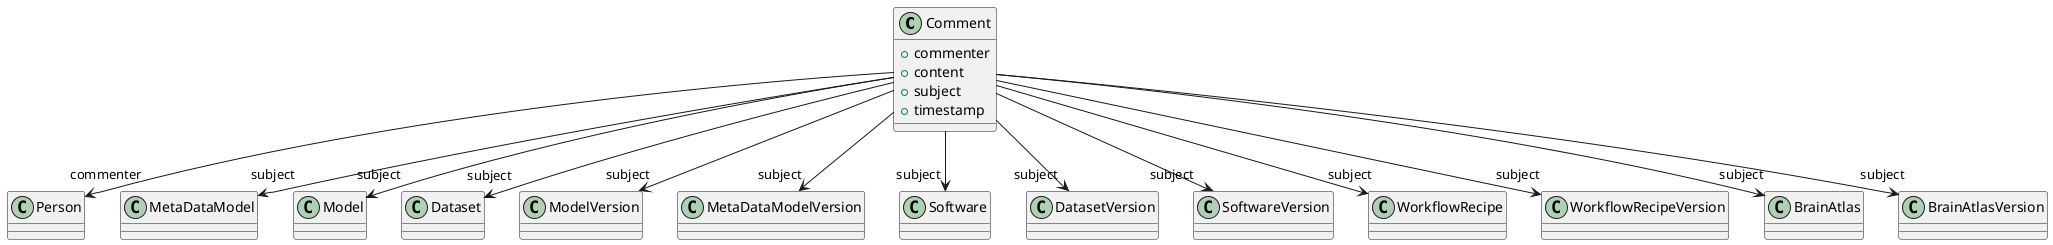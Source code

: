 @startuml
class Comment {
+commenter
+content
+subject
+timestamp

}
Comment -d-> "commenter" Person
Comment -d-> "subject" MetaDataModel
Comment -d-> "subject" Model
Comment -d-> "subject" Dataset
Comment -d-> "subject" ModelVersion
Comment -d-> "subject" MetaDataModelVersion
Comment -d-> "subject" Software
Comment -d-> "subject" DatasetVersion
Comment -d-> "subject" SoftwareVersion
Comment -d-> "subject" WorkflowRecipe
Comment -d-> "subject" WorkflowRecipeVersion
Comment -d-> "subject" BrainAtlas
Comment -d-> "subject" BrainAtlasVersion

@enduml